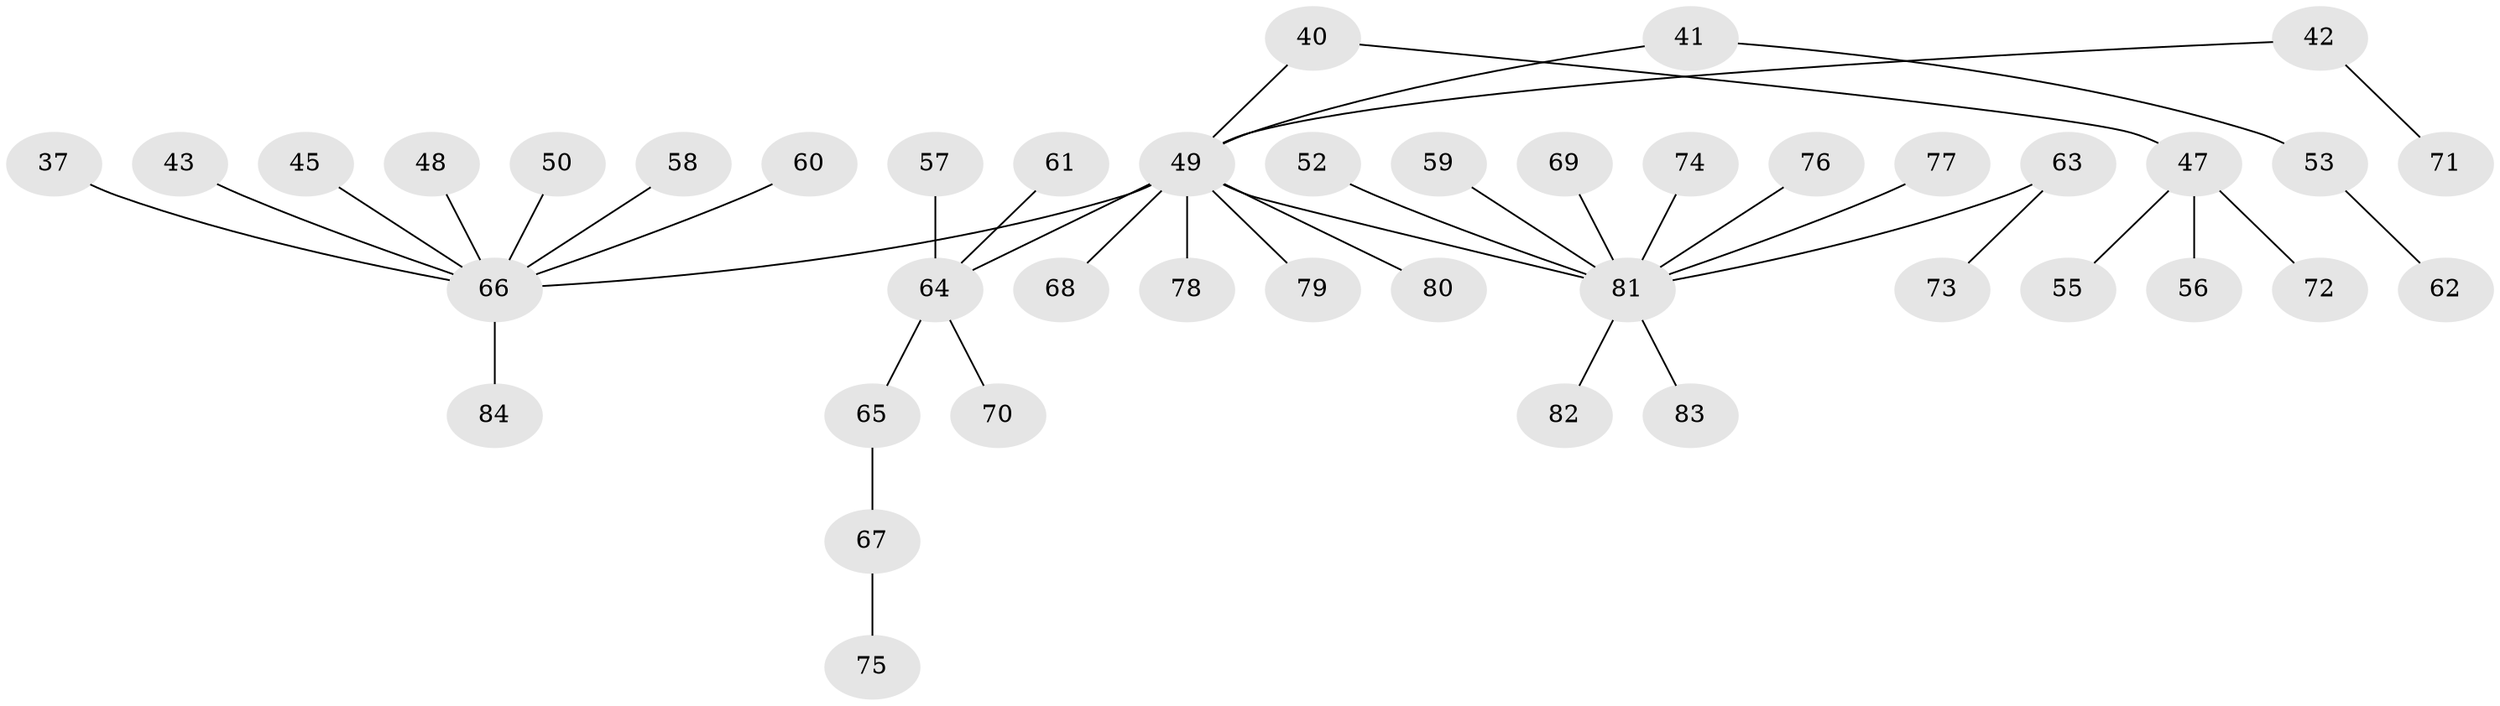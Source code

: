 // original degree distribution, {5: 0.05952380952380952, 4: 0.047619047619047616, 6: 0.011904761904761904, 3: 0.17857142857142858, 1: 0.5238095238095238, 2: 0.17857142857142858}
// Generated by graph-tools (version 1.1) at 2025/56/03/04/25 21:56:31]
// undirected, 42 vertices, 41 edges
graph export_dot {
graph [start="1"]
  node [color=gray90,style=filled];
  37 [super="+6+7"];
  40 [super="+35+39"];
  41 [super="+31"];
  42;
  43;
  45;
  47;
  48;
  49 [super="+3+9+19+44+15"];
  50;
  52;
  53;
  55;
  56;
  57;
  58;
  59;
  60;
  61;
  62;
  63;
  64 [super="+36+46"];
  65;
  66 [super="+21+34"];
  67;
  68;
  69;
  70;
  71;
  72;
  73;
  74;
  75;
  76;
  77;
  78;
  79;
  80;
  81 [super="+1+14+16+26+28+54+10+38+51"];
  82;
  83;
  84;
  37 -- 66;
  40 -- 47;
  40 -- 49;
  41 -- 53;
  41 -- 49;
  42 -- 71;
  42 -- 49;
  43 -- 66;
  45 -- 66;
  47 -- 55;
  47 -- 56;
  47 -- 72;
  48 -- 66;
  49 -- 79;
  49 -- 81;
  49 -- 64;
  49 -- 80;
  49 -- 68;
  49 -- 78;
  49 -- 66;
  50 -- 66;
  52 -- 81;
  53 -- 62;
  57 -- 64;
  58 -- 66;
  59 -- 81;
  60 -- 66;
  61 -- 64;
  63 -- 73;
  63 -- 81;
  64 -- 65;
  64 -- 70;
  65 -- 67;
  66 -- 84;
  67 -- 75;
  69 -- 81;
  74 -- 81;
  76 -- 81;
  77 -- 81;
  81 -- 82;
  81 -- 83;
}
